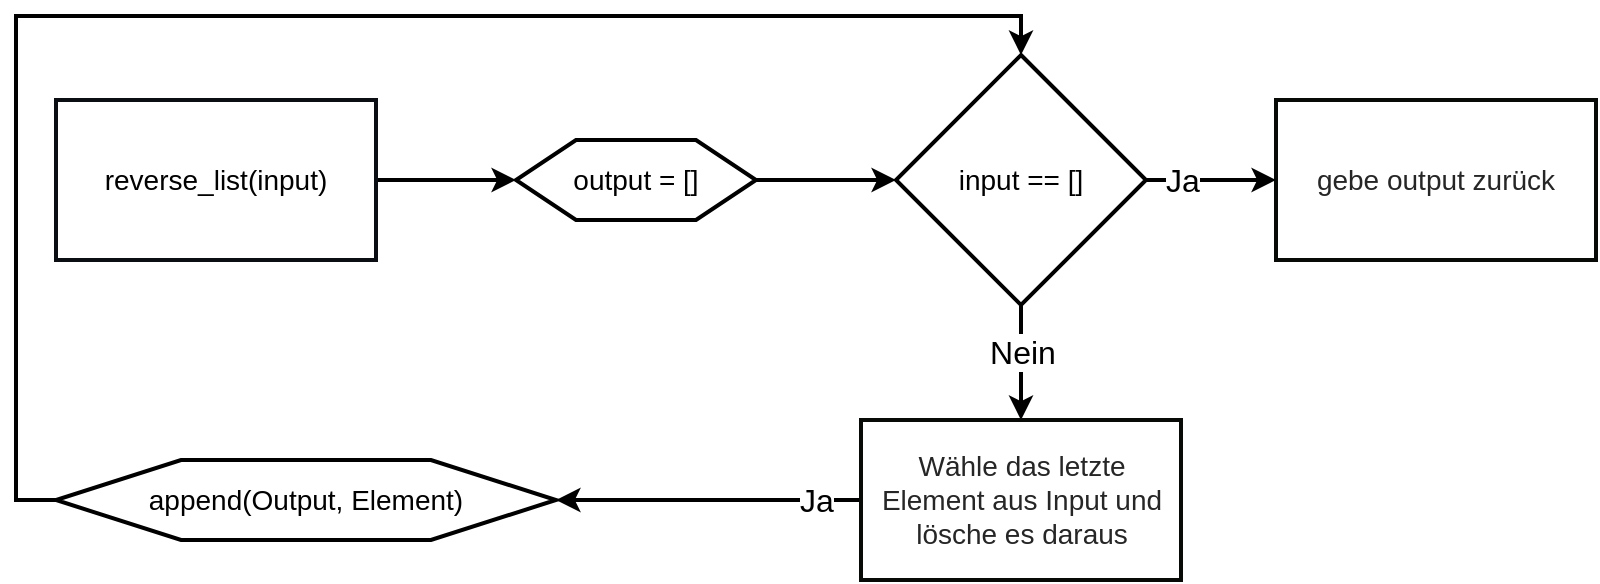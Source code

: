 <mxfile version="13.0.4" type="device"><diagram name="Page-1" id="c4acf3e9-155e-7222-9cf6-157b1a14988f"><mxGraphModel dx="946" dy="614" grid="1" gridSize="10" guides="1" tooltips="1" connect="1" arrows="1" fold="1" page="1" pageScale="1" pageWidth="850" pageHeight="1100" background="#ffffff" math="0" shadow="0"><root><mxCell id="0"/><mxCell id="1" parent="0"/><mxCell id="Gqwq3o8rukiItg_Pou28-2" style="edgeStyle=orthogonalEdgeStyle;rounded=0;orthogonalLoop=1;jettySize=auto;html=1;entryX=0;entryY=0.5;entryDx=0;entryDy=0;strokeWidth=2;" parent="1" source="P0SFY6O2kD3lwDDEf55S-4" target="Gqwq3o8rukiItg_Pou28-1" edge="1"><mxGeometry relative="1" as="geometry"/></mxCell><mxCell id="P0SFY6O2kD3lwDDEf55S-4" value="&lt;font style=&quot;font-size: 14px&quot;&gt;reverse_list(input)&lt;/font&gt;" style="rounded=0;whiteSpace=wrap;html=1;strokeWidth=2;fillColor=none;strokeColor=#0B0F14;" parent="1" vertex="1"><mxGeometry x="40" y="82" width="160" height="80" as="geometry"/></mxCell><mxCell id="P0SFY6O2kD3lwDDEf55S-12" value="&lt;span style=&quot;font-size: 14px&quot;&gt;&lt;font color=&quot;#262626&quot;&gt;gebe output zurück&lt;/font&gt;&lt;/span&gt;" style="rounded=0;whiteSpace=wrap;html=1;strokeWidth=2;fillColor=none;strokeColor=#070A06;" parent="1" vertex="1"><mxGeometry x="650" y="82" width="160" height="80" as="geometry"/></mxCell><mxCell id="P0SFY6O2kD3lwDDEf55S-17" style="edgeStyle=orthogonalEdgeStyle;rounded=0;orthogonalLoop=1;jettySize=auto;html=1;entryX=0;entryY=0.5;entryDx=0;entryDy=0;strokeWidth=2;" parent="1" source="P0SFY6O2kD3lwDDEf55S-15" target="P0SFY6O2kD3lwDDEf55S-12" edge="1"><mxGeometry relative="1" as="geometry"/></mxCell><mxCell id="P0SFY6O2kD3lwDDEf55S-66" value="&lt;font style=&quot;font-size: 16px&quot;&gt;Ja&lt;/font&gt;" style="text;html=1;align=center;verticalAlign=middle;resizable=0;points=[];labelBackgroundColor=#ffffff;" parent="P0SFY6O2kD3lwDDEf55S-17" vertex="1" connectable="0"><mxGeometry x="-0.015" relative="1" as="geometry"><mxPoint x="-14.5" as="offset"/></mxGeometry></mxCell><mxCell id="P0SFY6O2kD3lwDDEf55S-25" style="edgeStyle=orthogonalEdgeStyle;rounded=0;orthogonalLoop=1;jettySize=auto;html=1;strokeWidth=2;entryX=0.5;entryY=0;entryDx=0;entryDy=0;" parent="1" source="P0SFY6O2kD3lwDDEf55S-15" target="Gqwq3o8rukiItg_Pou28-25" edge="1"><mxGeometry relative="1" as="geometry"><Array as="points"><mxPoint x="523" y="210"/><mxPoint x="523" y="210"/></Array><mxPoint x="730" y="262" as="targetPoint"/></mxGeometry></mxCell><mxCell id="P0SFY6O2kD3lwDDEf55S-26" value="&lt;font style=&quot;font-size: 16px&quot;&gt;Nein&lt;/font&gt;" style="text;html=1;align=center;verticalAlign=middle;resizable=0;points=[];labelBackgroundColor=#ffffff;" parent="P0SFY6O2kD3lwDDEf55S-25" vertex="1" connectable="0"><mxGeometry x="-0.019" y="-3" relative="1" as="geometry"><mxPoint x="3" y="-5" as="offset"/></mxGeometry></mxCell><mxCell id="P0SFY6O2kD3lwDDEf55S-15" value="&lt;span style=&quot;font-size: 14px&quot;&gt;input == []&lt;/span&gt;" style="rhombus;whiteSpace=wrap;html=1;comic=0;strokeWidth=2;fillColor=none;" parent="1" vertex="1"><mxGeometry x="460" y="59.5" width="125" height="125" as="geometry"/></mxCell><mxCell id="P0SFY6O2kD3lwDDEf55S-110" style="edgeStyle=orthogonalEdgeStyle;rounded=0;orthogonalLoop=1;jettySize=auto;html=1;entryX=1;entryY=0.5;entryDx=0;entryDy=0;strokeWidth=2;exitX=0;exitY=0.5;exitDx=0;exitDy=0;" parent="1" source="Gqwq3o8rukiItg_Pou28-25" target="Gqwq3o8rukiItg_Pou28-18" edge="1"><mxGeometry relative="1" as="geometry"><mxPoint x="660" y="282" as="sourcePoint"/><mxPoint x="600" y="282" as="targetPoint"/></mxGeometry></mxCell><mxCell id="Gqwq3o8rukiItg_Pou28-16" value="&lt;font style=&quot;font-size: 16px&quot;&gt;Ja&lt;/font&gt;" style="edgeLabel;html=1;align=center;verticalAlign=middle;resizable=0;points=[];" parent="P0SFY6O2kD3lwDDEf55S-110" vertex="1" connectable="0"><mxGeometry x="-0.2" y="-5" relative="1" as="geometry"><mxPoint x="38.5" y="5" as="offset"/></mxGeometry></mxCell><mxCell id="Gqwq3o8rukiItg_Pou28-3" style="edgeStyle=orthogonalEdgeStyle;rounded=0;orthogonalLoop=1;jettySize=auto;html=1;entryX=0;entryY=0.5;entryDx=0;entryDy=0;strokeWidth=2;" parent="1" source="Gqwq3o8rukiItg_Pou28-1" target="P0SFY6O2kD3lwDDEf55S-15" edge="1"><mxGeometry relative="1" as="geometry"/></mxCell><mxCell id="Gqwq3o8rukiItg_Pou28-1" value="&lt;font style=&quot;font-size: 14px&quot;&gt;output = []&lt;/font&gt;" style="shape=hexagon;perimeter=hexagonPerimeter2;whiteSpace=wrap;html=1;strokeWidth=2;fillColor=none;" parent="1" vertex="1"><mxGeometry x="270" y="102" width="120" height="40" as="geometry"/></mxCell><mxCell id="Gqwq3o8rukiItg_Pou28-18" value="&lt;font style=&quot;font-size: 14px&quot;&gt;append(Output, Element)&lt;/font&gt;" style="shape=hexagon;perimeter=hexagonPerimeter2;whiteSpace=wrap;html=1;strokeWidth=2;fillColor=none;" parent="1" vertex="1"><mxGeometry x="40" y="262" width="250" height="40" as="geometry"/></mxCell><mxCell id="Gqwq3o8rukiItg_Pou28-20" style="edgeStyle=orthogonalEdgeStyle;rounded=0;orthogonalLoop=1;jettySize=auto;html=1;strokeWidth=2;exitX=0;exitY=0.5;exitDx=0;exitDy=0;entryX=0.5;entryY=0;entryDx=0;entryDy=0;" parent="1" source="Gqwq3o8rukiItg_Pou28-18" target="P0SFY6O2kD3lwDDEf55S-15" edge="1"><mxGeometry relative="1" as="geometry"><mxPoint x="312.5" y="59.5" as="targetPoint"/><mxPoint x="40" y="282" as="sourcePoint"/><Array as="points"><mxPoint x="20" y="282"/><mxPoint x="20" y="40"/><mxPoint x="523" y="40"/></Array></mxGeometry></mxCell><mxCell id="Gqwq3o8rukiItg_Pou28-25" value="&lt;font color=&quot;#262626&quot;&gt;&lt;span style=&quot;font-size: 14px&quot;&gt;Wähle das letzte Element aus Input und lösche es daraus&lt;br&gt;&lt;/span&gt;&lt;/font&gt;" style="rounded=0;whiteSpace=wrap;html=1;strokeWidth=2;fillColor=none;strokeColor=#070A06;" parent="1" vertex="1"><mxGeometry x="442.5" y="242" width="160" height="80" as="geometry"/></mxCell></root></mxGraphModel></diagram></mxfile>